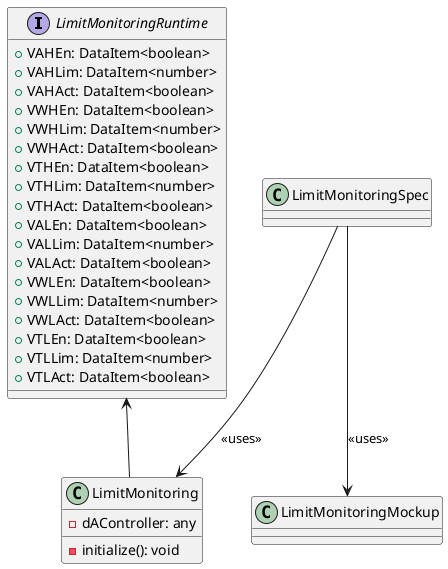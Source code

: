 /*
 * MIT License
 *
 * Copyright (c) 2021 P2O-Lab <p2o-lab@mailbox.tu-dresden.de>,
 * Chair for Process Control Systems, Technische Universität Dresden
 *
 * Permission is hereby granted, free of charge, to any person obtaining a copy
 * of this software and associated documentation files (the "Software"), to deal
 * in the Software without restriction, including without limitation the rights
 * to use, copy, modify, merge, publish, distribute, sublicense, and/or sell
 * copies of the Software, and to permit persons to whom the Software is
 * furnished to do so, subject to the following conditions:
 *
 * The above copyright notice and this permission notice shall be included in all
 * copies or substantial portions of the Software.
 *
 * THE SOFTWARE IS PROVIDED "AS IS", WITHOUT WARRANTY OF ANY KIND, EXPRESS OR
 * IMPLIED, INCLUDING BUT NOT LIMITED TO THE WARRANTIES OF MERCHANTABILITY,
 * FITNESS FOR A PARTICULAR PURPOSE AND NONINFRINGEMENT. IN NO EVENT SHALL THE
 * AUTHORS OR COPYRIGHT HOLDERS BE LIABLE FOR ANY CLAIM, DAMAGES OR OTHER
 * LIABILITY, WHETHER IN AN ACTION OF CONTRACT, TORT OR OTHERWISE, ARISING FROM,
 * OUT OF OR IN CONNECTION WITH THE SOFTWARE OR THE USE OR OTHER DEALINGS IN THE
 * SOFTWARE.
 */
 
@startuml
'https://plantuml.com/class-diagram

interface LimitMonitoringRuntime {
+ VAHEn: DataItem<boolean>
+ VAHLim: DataItem<number>
+ VAHAct: DataItem<boolean>
+ VWHEn: DataItem<boolean>
+ VWHLim: DataItem<number>
+ VWHAct: DataItem<boolean>
+ VTHEn: DataItem<boolean>
+ VTHLim: DataItem<number>
+ VTHAct: DataItem<boolean>
+ VALEn: DataItem<boolean>
+ VALLim: DataItem<number>
+ VALAct: DataItem<boolean>
+ VWLEn: DataItem<boolean>
+ VWLLim: DataItem<number>
+ VWLAct: DataItem<boolean>
+ VTLEn: DataItem<boolean>
+ VTLLim: DataItem<number>
+ VTLAct: DataItem<boolean>
}

class LimitMonitoring{
    - dAController: any
    - initialize(): void
}

LimitMonitoringRuntime <-- LimitMonitoring
LimitMonitoringSpec --> LimitMonitoring : <<uses>>
LimitMonitoringSpec --> LimitMonitoringMockup : <<uses>>
@enduml
